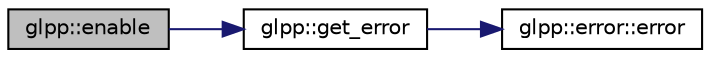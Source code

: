 digraph "glpp::enable"
{
  edge [fontname="Helvetica",fontsize="10",labelfontname="Helvetica",labelfontsize="10"];
  node [fontname="Helvetica",fontsize="10",shape=record];
  rankdir="LR";
  Node7 [label="glpp::enable",height=0.2,width=0.4,color="black", fillcolor="grey75", style="filled", fontcolor="black"];
  Node7 -> Node8 [color="midnightblue",fontsize="10",style="solid",fontname="Helvetica"];
  Node8 [label="glpp::get_error",height=0.2,width=0.4,color="black", fillcolor="white", style="filled",URL="$namespaceglpp.html#a40e9dba1fac476445cacac9d524fa623",tooltip="Check if OpenGL has raised an error. "];
  Node8 -> Node9 [color="midnightblue",fontsize="10",style="solid",fontname="Helvetica"];
  Node9 [label="glpp::error::error",height=0.2,width=0.4,color="black", fillcolor="white", style="filled",URL="$classglpp_1_1error.html#aca53147c703f90cced018e8592ef28ea"];
}
